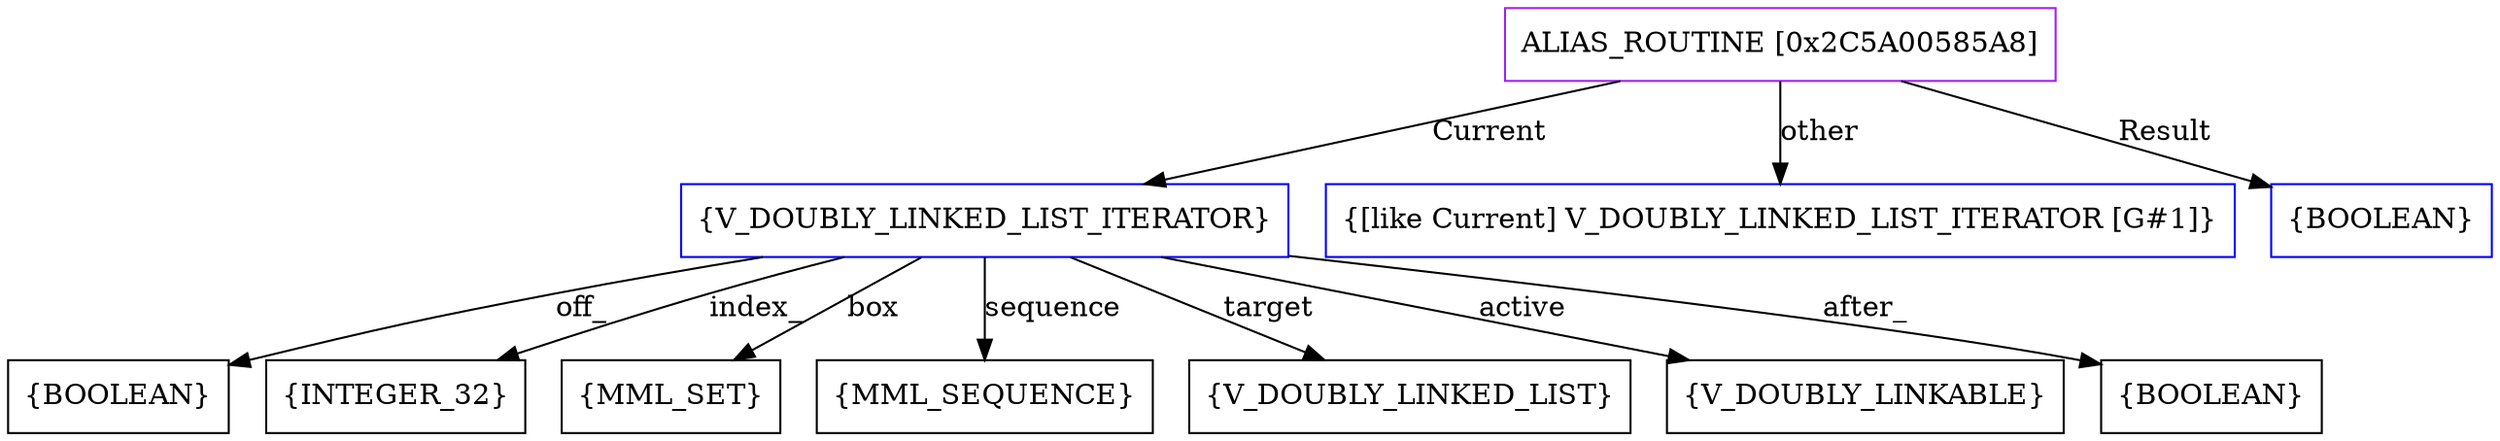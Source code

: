 digraph g {
	node [shape=box]
	b1[color=purple label=<ALIAS_ROUTINE [0x2C5A00585A8]>]
	b2[color=blue label=<{V_DOUBLY_LINKED_LIST_ITERATOR}>]
	b3[label=<{BOOLEAN}>]
	b4[label=<{INTEGER_32}>]
	b5[label=<{MML_SET}>]
	b6[label=<{MML_SEQUENCE}>]
	b7[label=<{V_DOUBLY_LINKED_LIST}>]
	b8[label=<{V_DOUBLY_LINKABLE}>]
	b9[label=<{BOOLEAN}>]
	b10[color=blue label=<{[like Current] V_DOUBLY_LINKED_LIST_ITERATOR [G#1]}>]
	b11[color=blue label=<{BOOLEAN}>]
	b1->b2[label=<Current>]
	b2->b3[label=<off_>]
	b2->b4[label=<index_>]
	b2->b5[label=<box>]
	b2->b6[label=<sequence>]
	b2->b7[label=<target>]
	b2->b8[label=<active>]
	b2->b9[label=<after_>]
	b1->b10[label=<other>]
	b1->b11[label=<Result>]
}
